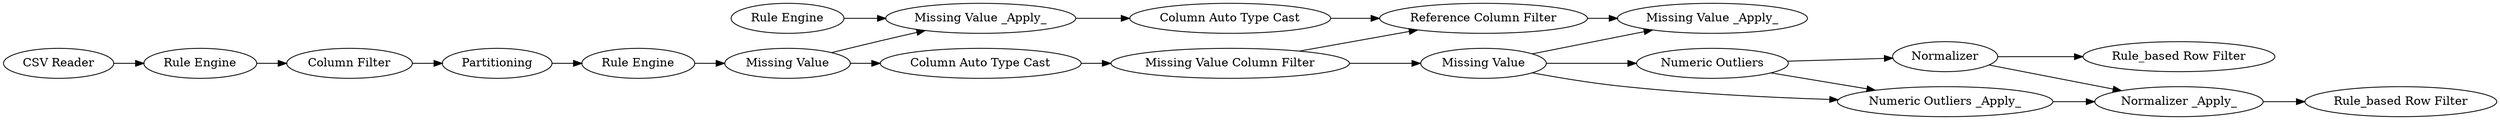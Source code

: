 digraph {
	"-7218262128835622052_774" [label=Normalizer]
	"-7218262128835622052_784" [label="Rule_based Row Filter"]
	"7166070373555655985_78" [label="Missing Value"]
	"-7218262128835622052_778" [label="Normalizer _Apply_"]
	"1625809233075052973_26" [label="Column Filter"]
	"-7218262128835622052_782" [label="CSV Reader"]
	"-7218262128835622052_66" [label="Numeric Outliers"]
	"7166070373555655985_77" [label="Rule Engine"]
	"-7218262128835622052_775" [label="Rule_based Row Filter"]
	"7166070373555655985_80" [label="Column Auto Type Cast"]
	"1625809233075052973_24" [label=Partitioning]
	"7166070373555655985_82" [label="Missing Value"]
	"7166070373555655985_81" [label="Missing Value Column Filter"]
	"7166070373555655985_72" [label="Reference Column Filter"]
	"7166070373555655985_63" [label="Rule Engine"]
	"7166070373555655985_64" [label="Missing Value _Apply_"]
	"7166070373555655985_73" [label="Missing Value _Apply_"]
	"1625809233075052973_23" [label="Rule Engine"]
	"-7218262128835622052_780" [label="Numeric Outliers _Apply_"]
	"7166070373555655985_83" [label="Column Auto Type Cast"]
	"-7218262128835622052_774" -> "-7218262128835622052_778"
	"-7218262128835622052_774" -> "-7218262128835622052_775"
	"7166070373555655985_81" -> "7166070373555655985_72"
	"-7218262128835622052_66" -> "-7218262128835622052_780"
	"7166070373555655985_78" -> "7166070373555655985_80"
	"7166070373555655985_82" -> "-7218262128835622052_66"
	"1625809233075052973_24" -> "7166070373555655985_77"
	"7166070373555655985_83" -> "7166070373555655985_72"
	"1625809233075052973_23" -> "1625809233075052973_26"
	"7166070373555655985_82" -> "-7218262128835622052_780"
	"7166070373555655985_78" -> "7166070373555655985_64"
	"7166070373555655985_64" -> "7166070373555655985_83"
	"7166070373555655985_82" -> "7166070373555655985_73"
	"-7218262128835622052_66" -> "-7218262128835622052_774"
	"7166070373555655985_81" -> "7166070373555655985_82"
	"7166070373555655985_72" -> "7166070373555655985_73"
	"-7218262128835622052_782" -> "1625809233075052973_23"
	"7166070373555655985_77" -> "7166070373555655985_78"
	"7166070373555655985_63" -> "7166070373555655985_64"
	"1625809233075052973_26" -> "1625809233075052973_24"
	"-7218262128835622052_778" -> "-7218262128835622052_784"
	"7166070373555655985_80" -> "7166070373555655985_81"
	"-7218262128835622052_780" -> "-7218262128835622052_778"
	rankdir=LR
}
